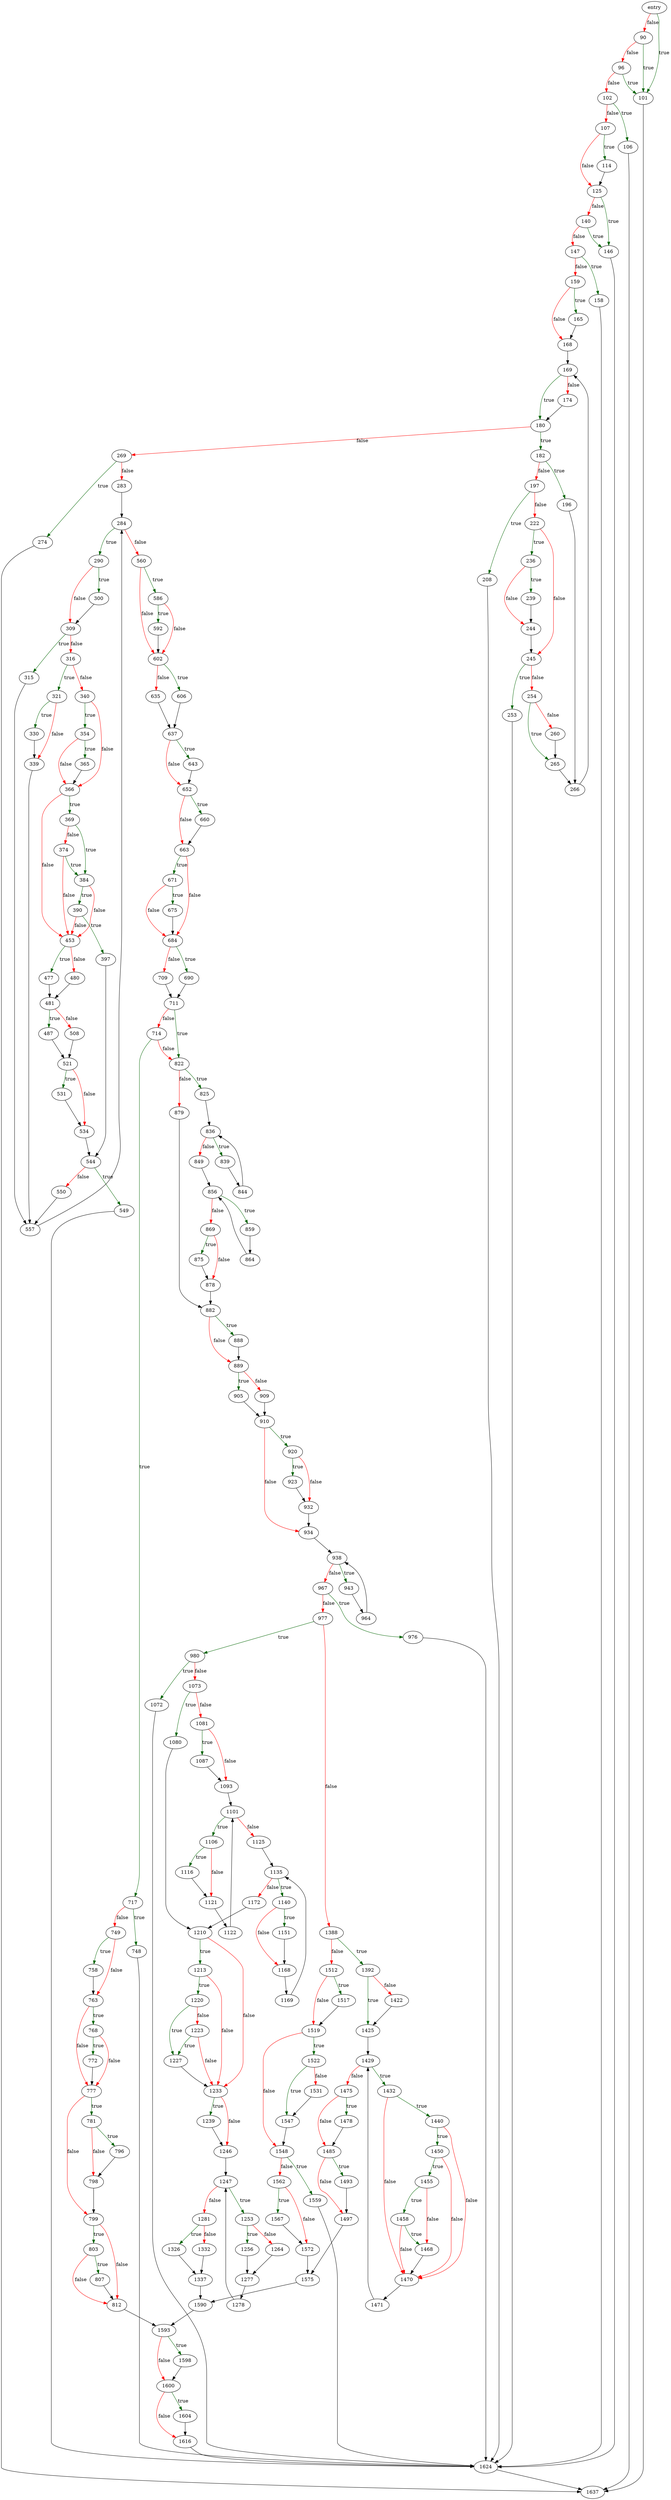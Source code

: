 digraph "sqlite3Select" {
	// Node definitions.
	3 [label=entry];
	90;
	96;
	101;
	102;
	106;
	107;
	114;
	125;
	140;
	146;
	147;
	158;
	159;
	165;
	168;
	169;
	174;
	180;
	182;
	196;
	197;
	208;
	222;
	236;
	239;
	244;
	245;
	253;
	254;
	260;
	265;
	266;
	269;
	274;
	283;
	284;
	290;
	300;
	309;
	315;
	316;
	321;
	330;
	339;
	340;
	354;
	365;
	366;
	369;
	374;
	384;
	390;
	397;
	453;
	477;
	480;
	481;
	487;
	508;
	521;
	531;
	534;
	544;
	549;
	550;
	557;
	560;
	586;
	592;
	602;
	606;
	635;
	637;
	643;
	652;
	660;
	663;
	671;
	675;
	684;
	690;
	709;
	711;
	714;
	717;
	748;
	749;
	758;
	763;
	768;
	772;
	777;
	781;
	796;
	798;
	799;
	803;
	807;
	812;
	822;
	825;
	836;
	839;
	844;
	849;
	856;
	859;
	864;
	869;
	875;
	878;
	879;
	882;
	888;
	889;
	905;
	909;
	910;
	920;
	923;
	932;
	934;
	938;
	943;
	964;
	967;
	976;
	977;
	980;
	1072;
	1073;
	1080;
	1081;
	1087;
	1093;
	1101;
	1106;
	1116;
	1121;
	1122;
	1125;
	1135;
	1140;
	1151;
	1168;
	1169;
	1172;
	1210;
	1213;
	1220;
	1223;
	1227;
	1233;
	1239;
	1246;
	1247;
	1253;
	1256;
	1264;
	1277;
	1278;
	1281;
	1326;
	1332;
	1337;
	1388;
	1392;
	1422;
	1425;
	1429;
	1432;
	1440;
	1450;
	1455;
	1458;
	1468;
	1470;
	1471;
	1475;
	1478;
	1485;
	1493;
	1497;
	1512;
	1517;
	1519;
	1522;
	1531;
	1547;
	1548;
	1559;
	1562;
	1567;
	1572;
	1575;
	1590;
	1593;
	1598;
	1600;
	1604;
	1616;
	1624;
	1637;

	// Edge definitions.
	3 -> 90 [
		color=red
		label=false
	];
	3 -> 101 [
		color=darkgreen
		label=true
	];
	90 -> 96 [
		color=red
		label=false
	];
	90 -> 101 [
		color=darkgreen
		label=true
	];
	96 -> 101 [
		color=darkgreen
		label=true
	];
	96 -> 102 [
		color=red
		label=false
	];
	101 -> 1637;
	102 -> 106 [
		color=darkgreen
		label=true
	];
	102 -> 107 [
		color=red
		label=false
	];
	106 -> 1637;
	107 -> 114 [
		color=darkgreen
		label=true
	];
	107 -> 125 [
		color=red
		label=false
	];
	114 -> 125;
	125 -> 140 [
		color=red
		label=false
	];
	125 -> 146 [
		color=darkgreen
		label=true
	];
	140 -> 146 [
		color=darkgreen
		label=true
	];
	140 -> 147 [
		color=red
		label=false
	];
	146 -> 1624;
	147 -> 158 [
		color=darkgreen
		label=true
	];
	147 -> 159 [
		color=red
		label=false
	];
	158 -> 1624;
	159 -> 165 [
		color=darkgreen
		label=true
	];
	159 -> 168 [
		color=red
		label=false
	];
	165 -> 168;
	168 -> 169;
	169 -> 174 [
		color=red
		label=false
	];
	169 -> 180 [
		color=darkgreen
		label=true
	];
	174 -> 180;
	180 -> 182 [
		color=darkgreen
		label=true
	];
	180 -> 269 [
		color=red
		label=false
	];
	182 -> 196 [
		color=darkgreen
		label=true
	];
	182 -> 197 [
		color=red
		label=false
	];
	196 -> 266;
	197 -> 208 [
		color=darkgreen
		label=true
	];
	197 -> 222 [
		color=red
		label=false
	];
	208 -> 1624;
	222 -> 236 [
		color=darkgreen
		label=true
	];
	222 -> 245 [
		color=red
		label=false
	];
	236 -> 239 [
		color=darkgreen
		label=true
	];
	236 -> 244 [
		color=red
		label=false
	];
	239 -> 244;
	244 -> 245;
	245 -> 253 [
		color=darkgreen
		label=true
	];
	245 -> 254 [
		color=red
		label=false
	];
	253 -> 1624;
	254 -> 260 [
		color=red
		label=false
	];
	254 -> 265 [
		color=darkgreen
		label=true
	];
	260 -> 265;
	265 -> 266;
	266 -> 169;
	269 -> 274 [
		color=darkgreen
		label=true
	];
	269 -> 283 [
		color=red
		label=false
	];
	274 -> 1637;
	283 -> 284;
	284 -> 290 [
		color=darkgreen
		label=true
	];
	284 -> 560 [
		color=red
		label=false
	];
	290 -> 300 [
		color=darkgreen
		label=true
	];
	290 -> 309 [
		color=red
		label=false
	];
	300 -> 309;
	309 -> 315 [
		color=darkgreen
		label=true
	];
	309 -> 316 [
		color=red
		label=false
	];
	315 -> 557;
	316 -> 321 [
		color=darkgreen
		label=true
	];
	316 -> 340 [
		color=red
		label=false
	];
	321 -> 330 [
		color=darkgreen
		label=true
	];
	321 -> 339 [
		color=red
		label=false
	];
	330 -> 339;
	339 -> 557;
	340 -> 354 [
		color=darkgreen
		label=true
	];
	340 -> 366 [
		color=red
		label=false
	];
	354 -> 365 [
		color=darkgreen
		label=true
	];
	354 -> 366 [
		color=red
		label=false
	];
	365 -> 366;
	366 -> 369 [
		color=darkgreen
		label=true
	];
	366 -> 453 [
		color=red
		label=false
	];
	369 -> 374 [
		color=red
		label=false
	];
	369 -> 384 [
		color=darkgreen
		label=true
	];
	374 -> 384 [
		color=darkgreen
		label=true
	];
	374 -> 453 [
		color=red
		label=false
	];
	384 -> 390 [
		color=darkgreen
		label=true
	];
	384 -> 453 [
		color=red
		label=false
	];
	390 -> 397 [
		color=darkgreen
		label=true
	];
	390 -> 453 [
		color=red
		label=false
	];
	397 -> 544;
	453 -> 477 [
		color=darkgreen
		label=true
	];
	453 -> 480 [
		color=red
		label=false
	];
	477 -> 481;
	480 -> 481;
	481 -> 487 [
		color=darkgreen
		label=true
	];
	481 -> 508 [
		color=red
		label=false
	];
	487 -> 521;
	508 -> 521;
	521 -> 531 [
		color=darkgreen
		label=true
	];
	521 -> 534 [
		color=red
		label=false
	];
	531 -> 534;
	534 -> 544;
	544 -> 549 [
		color=darkgreen
		label=true
	];
	544 -> 550 [
		color=red
		label=false
	];
	549 -> 1624;
	550 -> 557;
	557 -> 284;
	560 -> 586 [
		color=darkgreen
		label=true
	];
	560 -> 602 [
		color=red
		label=false
	];
	586 -> 592 [
		color=darkgreen
		label=true
	];
	586 -> 602 [
		color=red
		label=false
	];
	592 -> 602;
	602 -> 606 [
		color=darkgreen
		label=true
	];
	602 -> 635 [
		color=red
		label=false
	];
	606 -> 637;
	635 -> 637;
	637 -> 643 [
		color=darkgreen
		label=true
	];
	637 -> 652 [
		color=red
		label=false
	];
	643 -> 652;
	652 -> 660 [
		color=darkgreen
		label=true
	];
	652 -> 663 [
		color=red
		label=false
	];
	660 -> 663;
	663 -> 671 [
		color=darkgreen
		label=true
	];
	663 -> 684 [
		color=red
		label=false
	];
	671 -> 675 [
		color=darkgreen
		label=true
	];
	671 -> 684 [
		color=red
		label=false
	];
	675 -> 684;
	684 -> 690 [
		color=darkgreen
		label=true
	];
	684 -> 709 [
		color=red
		label=false
	];
	690 -> 711;
	709 -> 711;
	711 -> 714 [
		color=red
		label=false
	];
	711 -> 822 [
		color=darkgreen
		label=true
	];
	714 -> 717 [
		color=darkgreen
		label=true
	];
	714 -> 822 [
		color=red
		label=false
	];
	717 -> 748 [
		color=darkgreen
		label=true
	];
	717 -> 749 [
		color=red
		label=false
	];
	748 -> 1624;
	749 -> 758 [
		color=darkgreen
		label=true
	];
	749 -> 763 [
		color=red
		label=false
	];
	758 -> 763;
	763 -> 768 [
		color=darkgreen
		label=true
	];
	763 -> 777 [
		color=red
		label=false
	];
	768 -> 772 [
		color=darkgreen
		label=true
	];
	768 -> 777 [
		color=red
		label=false
	];
	772 -> 777;
	777 -> 781 [
		color=darkgreen
		label=true
	];
	777 -> 799 [
		color=red
		label=false
	];
	781 -> 796 [
		color=darkgreen
		label=true
	];
	781 -> 798 [
		color=red
		label=false
	];
	796 -> 798;
	798 -> 799;
	799 -> 803 [
		color=darkgreen
		label=true
	];
	799 -> 812 [
		color=red
		label=false
	];
	803 -> 807 [
		color=darkgreen
		label=true
	];
	803 -> 812 [
		color=red
		label=false
	];
	807 -> 812;
	812 -> 1593;
	822 -> 825 [
		color=darkgreen
		label=true
	];
	822 -> 879 [
		color=red
		label=false
	];
	825 -> 836;
	836 -> 839 [
		color=darkgreen
		label=true
	];
	836 -> 849 [
		color=red
		label=false
	];
	839 -> 844;
	844 -> 836;
	849 -> 856;
	856 -> 859 [
		color=darkgreen
		label=true
	];
	856 -> 869 [
		color=red
		label=false
	];
	859 -> 864;
	864 -> 856;
	869 -> 875 [
		color=darkgreen
		label=true
	];
	869 -> 878 [
		color=red
		label=false
	];
	875 -> 878;
	878 -> 882;
	879 -> 882;
	882 -> 888 [
		color=darkgreen
		label=true
	];
	882 -> 889 [
		color=red
		label=false
	];
	888 -> 889;
	889 -> 905 [
		color=darkgreen
		label=true
	];
	889 -> 909 [
		color=red
		label=false
	];
	905 -> 910;
	909 -> 910;
	910 -> 920 [
		color=darkgreen
		label=true
	];
	910 -> 934 [
		color=red
		label=false
	];
	920 -> 923 [
		color=darkgreen
		label=true
	];
	920 -> 932 [
		color=red
		label=false
	];
	923 -> 932;
	932 -> 934;
	934 -> 938;
	938 -> 943 [
		color=darkgreen
		label=true
	];
	938 -> 967 [
		color=red
		label=false
	];
	943 -> 964;
	964 -> 938;
	967 -> 976 [
		color=darkgreen
		label=true
	];
	967 -> 977 [
		color=red
		label=false
	];
	976 -> 1624;
	977 -> 980 [
		color=darkgreen
		label=true
	];
	977 -> 1388 [
		color=red
		label=false
	];
	980 -> 1072 [
		color=darkgreen
		label=true
	];
	980 -> 1073 [
		color=red
		label=false
	];
	1072 -> 1624;
	1073 -> 1080 [
		color=darkgreen
		label=true
	];
	1073 -> 1081 [
		color=red
		label=false
	];
	1080 -> 1210;
	1081 -> 1087 [
		color=darkgreen
		label=true
	];
	1081 -> 1093 [
		color=red
		label=false
	];
	1087 -> 1093;
	1093 -> 1101;
	1101 -> 1106 [
		color=darkgreen
		label=true
	];
	1101 -> 1125 [
		color=red
		label=false
	];
	1106 -> 1116 [
		color=darkgreen
		label=true
	];
	1106 -> 1121 [
		color=red
		label=false
	];
	1116 -> 1121;
	1121 -> 1122;
	1122 -> 1101;
	1125 -> 1135;
	1135 -> 1140 [
		color=darkgreen
		label=true
	];
	1135 -> 1172 [
		color=red
		label=false
	];
	1140 -> 1151 [
		color=darkgreen
		label=true
	];
	1140 -> 1168 [
		color=red
		label=false
	];
	1151 -> 1168;
	1168 -> 1169;
	1169 -> 1135;
	1172 -> 1210;
	1210 -> 1213 [
		color=darkgreen
		label=true
	];
	1210 -> 1233 [
		color=red
		label=false
	];
	1213 -> 1220 [
		color=darkgreen
		label=true
	];
	1213 -> 1233 [
		color=red
		label=false
	];
	1220 -> 1223 [
		color=red
		label=false
	];
	1220 -> 1227 [
		color=darkgreen
		label=true
	];
	1223 -> 1227 [
		color=darkgreen
		label=true
	];
	1223 -> 1233 [
		color=red
		label=false
	];
	1227 -> 1233;
	1233 -> 1239 [
		color=darkgreen
		label=true
	];
	1233 -> 1246 [
		color=red
		label=false
	];
	1239 -> 1246;
	1246 -> 1247;
	1247 -> 1253 [
		color=darkgreen
		label=true
	];
	1247 -> 1281 [
		color=red
		label=false
	];
	1253 -> 1256 [
		color=darkgreen
		label=true
	];
	1253 -> 1264 [
		color=red
		label=false
	];
	1256 -> 1277;
	1264 -> 1277;
	1277 -> 1278;
	1278 -> 1247;
	1281 -> 1326 [
		color=darkgreen
		label=true
	];
	1281 -> 1332 [
		color=red
		label=false
	];
	1326 -> 1337;
	1332 -> 1337;
	1337 -> 1590;
	1388 -> 1392 [
		color=darkgreen
		label=true
	];
	1388 -> 1512 [
		color=red
		label=false
	];
	1392 -> 1422 [
		color=red
		label=false
	];
	1392 -> 1425 [
		color=darkgreen
		label=true
	];
	1422 -> 1425;
	1425 -> 1429;
	1429 -> 1432 [
		color=darkgreen
		label=true
	];
	1429 -> 1475 [
		color=red
		label=false
	];
	1432 -> 1440 [
		color=darkgreen
		label=true
	];
	1432 -> 1470 [
		color=red
		label=false
	];
	1440 -> 1450 [
		color=darkgreen
		label=true
	];
	1440 -> 1470 [
		color=red
		label=false
	];
	1450 -> 1455 [
		color=darkgreen
		label=true
	];
	1450 -> 1470 [
		color=red
		label=false
	];
	1455 -> 1458 [
		color=darkgreen
		label=true
	];
	1455 -> 1468 [
		color=red
		label=false
	];
	1458 -> 1468 [
		color=darkgreen
		label=true
	];
	1458 -> 1470 [
		color=red
		label=false
	];
	1468 -> 1470;
	1470 -> 1471;
	1471 -> 1429;
	1475 -> 1478 [
		color=darkgreen
		label=true
	];
	1475 -> 1485 [
		color=red
		label=false
	];
	1478 -> 1485;
	1485 -> 1493 [
		color=darkgreen
		label=true
	];
	1485 -> 1497 [
		color=red
		label=false
	];
	1493 -> 1497;
	1497 -> 1575;
	1512 -> 1517 [
		color=darkgreen
		label=true
	];
	1512 -> 1519 [
		color=red
		label=false
	];
	1517 -> 1519;
	1519 -> 1522 [
		color=darkgreen
		label=true
	];
	1519 -> 1548 [
		color=red
		label=false
	];
	1522 -> 1531 [
		color=red
		label=false
	];
	1522 -> 1547 [
		color=darkgreen
		label=true
	];
	1531 -> 1547;
	1547 -> 1548;
	1548 -> 1559 [
		color=darkgreen
		label=true
	];
	1548 -> 1562 [
		color=red
		label=false
	];
	1559 -> 1624;
	1562 -> 1567 [
		color=darkgreen
		label=true
	];
	1562 -> 1572 [
		color=red
		label=false
	];
	1567 -> 1572;
	1572 -> 1575;
	1575 -> 1590;
	1590 -> 1593;
	1593 -> 1598 [
		color=darkgreen
		label=true
	];
	1593 -> 1600 [
		color=red
		label=false
	];
	1598 -> 1600;
	1600 -> 1604 [
		color=darkgreen
		label=true
	];
	1600 -> 1616 [
		color=red
		label=false
	];
	1604 -> 1616;
	1616 -> 1624;
	1624 -> 1637;
}